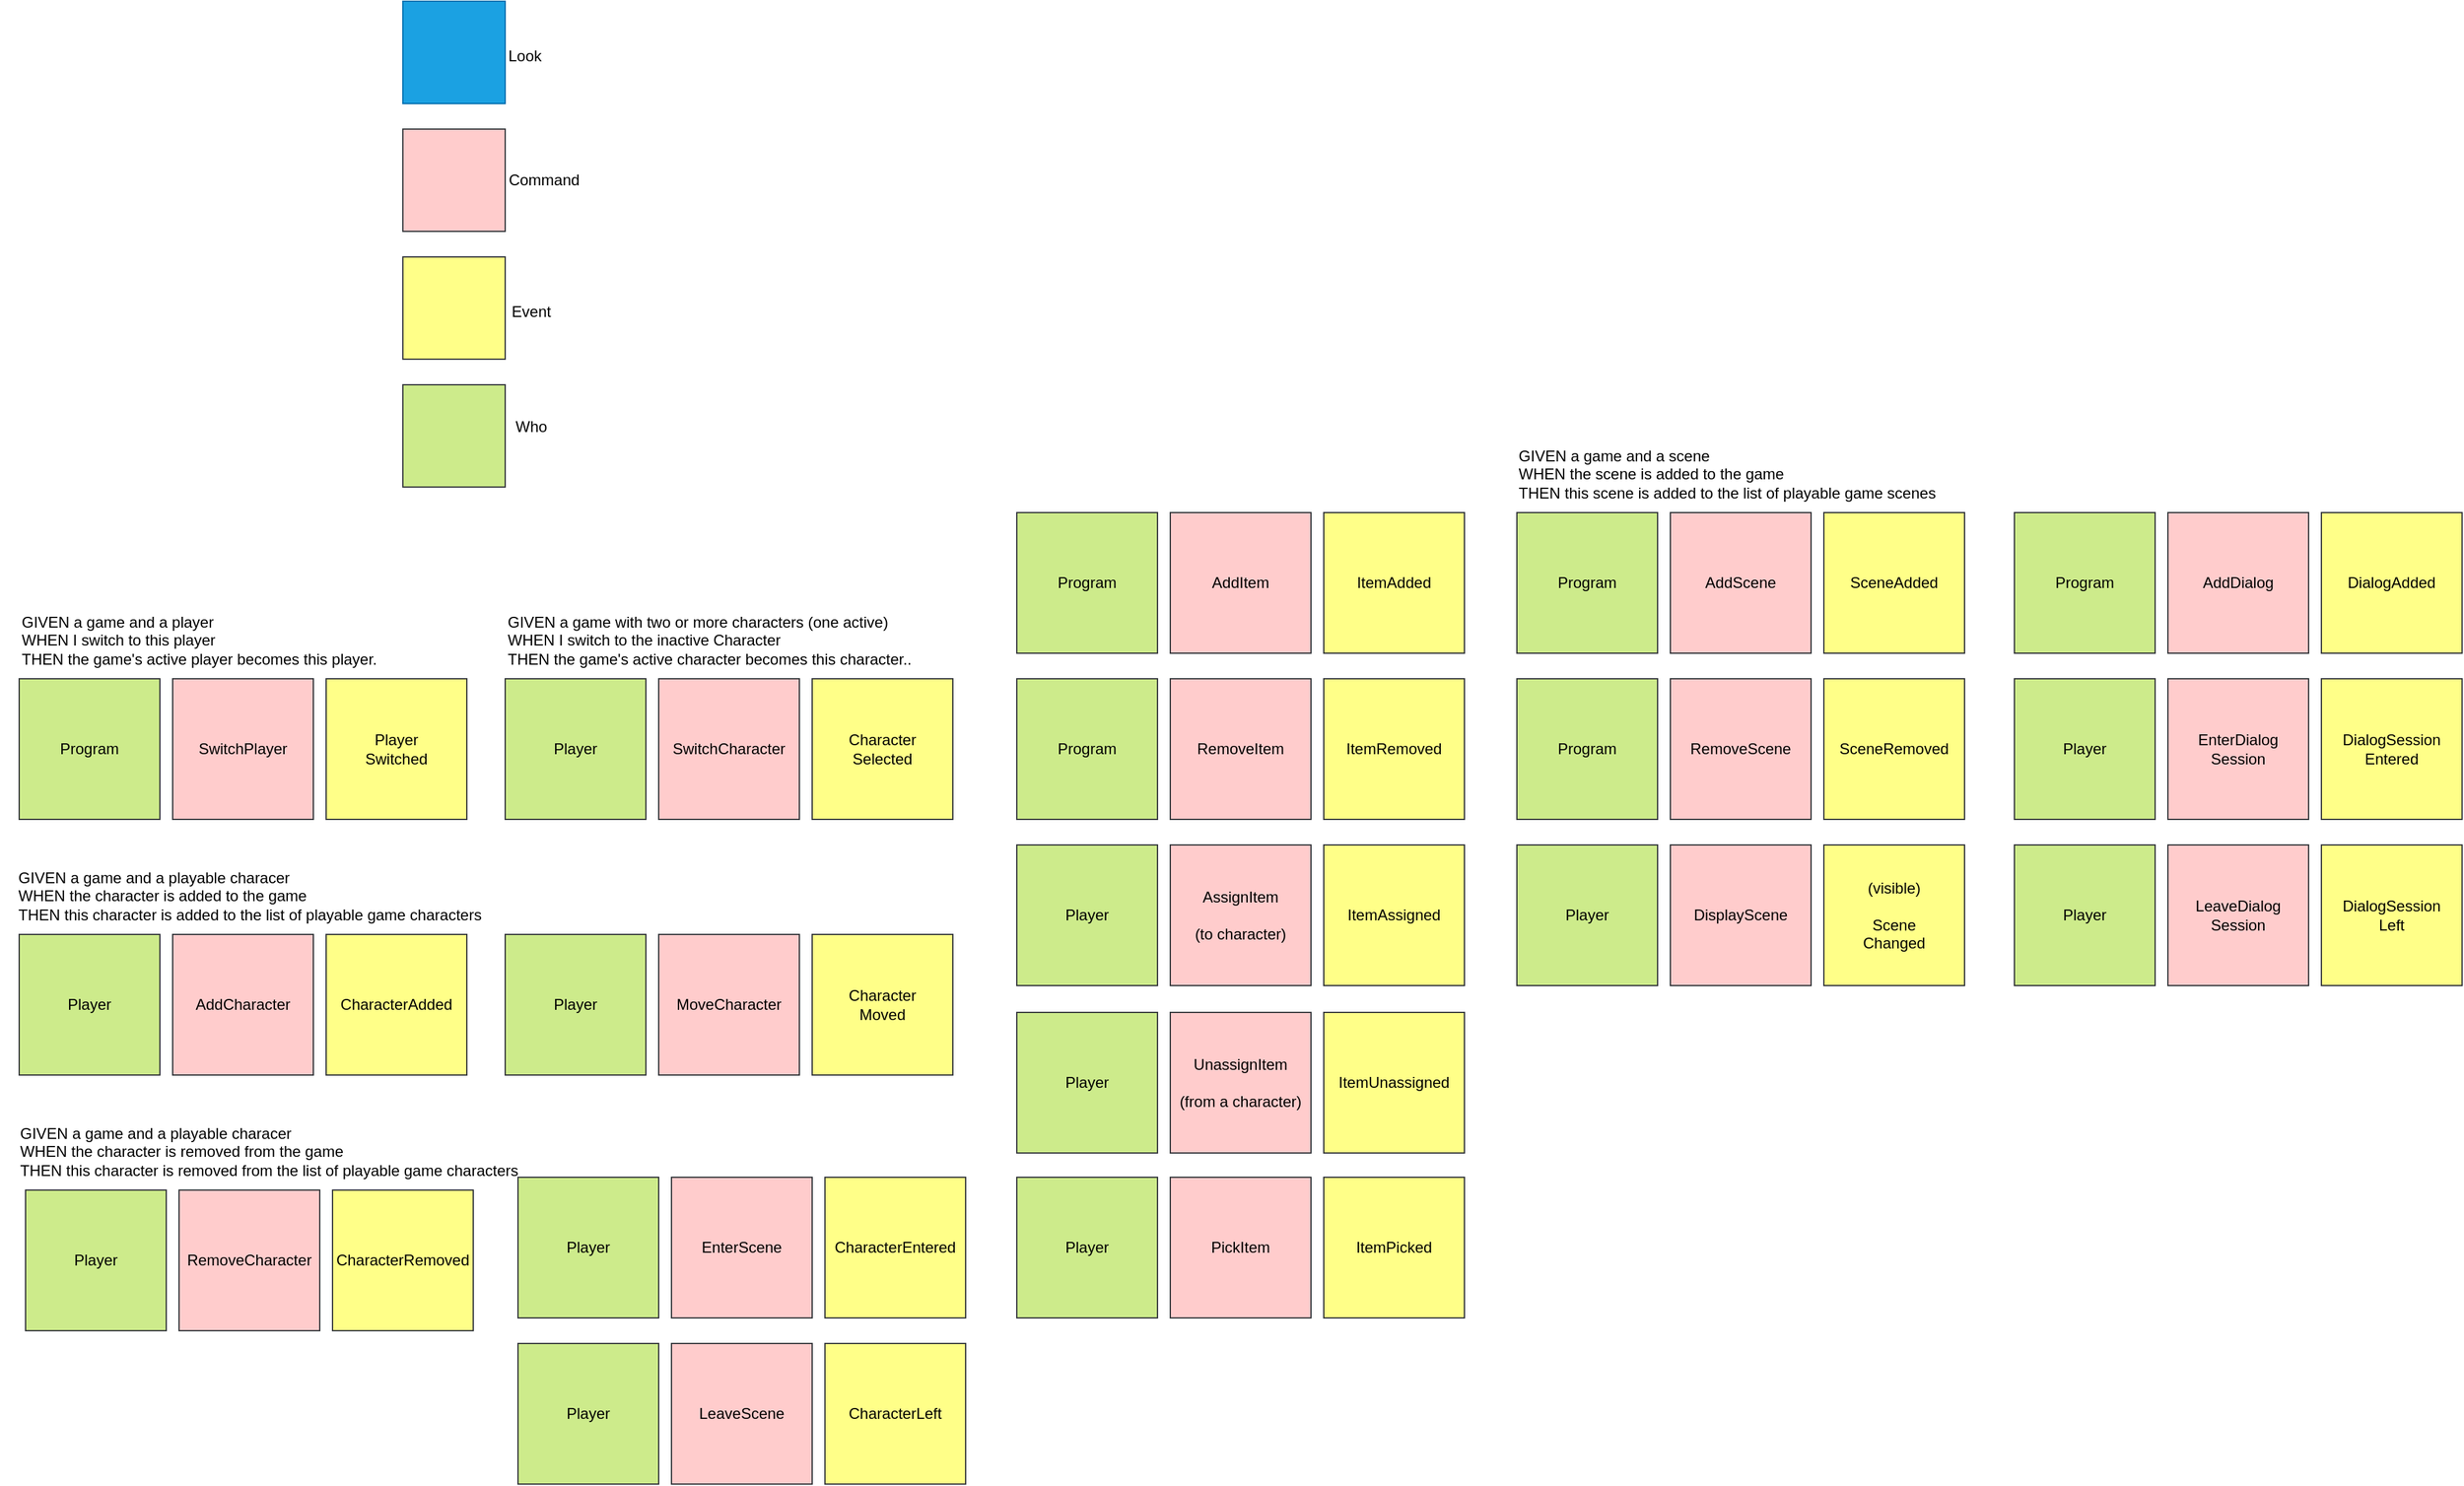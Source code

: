 <mxfile version="24.6.1" type="device" pages="4">
  <diagram name="Stickers" id="xM5DYGiuRpSARZKX_39L">
    <mxGraphModel dx="2245" dy="820" grid="1" gridSize="10" guides="1" tooltips="1" connect="1" arrows="1" fold="1" page="1" pageScale="1" pageWidth="827" pageHeight="1169" math="0" shadow="0">
      <root>
        <mxCell id="0" />
        <mxCell id="1" parent="0" />
        <mxCell id="TlnyL6aYkQ4jOY0lI_5h-1" value="" style="whiteSpace=wrap;html=1;aspect=fixed;fillColor=#1ba1e2;fontColor=#000000;strokeColor=#006EAF;" parent="1" vertex="1">
          <mxGeometry x="20" y="20" width="80" height="80" as="geometry" />
        </mxCell>
        <mxCell id="TlnyL6aYkQ4jOY0lI_5h-2" value="" style="whiteSpace=wrap;html=1;aspect=fixed;fillColor=#ffcccc;strokeColor=#36393d;fontColor=#000000;" parent="1" vertex="1">
          <mxGeometry x="20" y="120" width="80" height="80" as="geometry" />
        </mxCell>
        <mxCell id="TlnyL6aYkQ4jOY0lI_5h-3" value="" style="whiteSpace=wrap;html=1;aspect=fixed;fillColor=#ffff88;strokeColor=#36393d;fontColor=#000000;" parent="1" vertex="1">
          <mxGeometry x="20" y="220" width="80" height="80" as="geometry" />
        </mxCell>
        <mxCell id="TlnyL6aYkQ4jOY0lI_5h-4" value="" style="whiteSpace=wrap;html=1;aspect=fixed;fillColor=#cdeb8b;strokeColor=#36393d;fontColor=#000000;" parent="1" vertex="1">
          <mxGeometry x="20" y="320" width="80" height="80" as="geometry" />
        </mxCell>
        <mxCell id="TlnyL6aYkQ4jOY0lI_5h-5" value="Event" style="text;html=1;align=center;verticalAlign=middle;resizable=0;points=[];autosize=1;strokeColor=none;fillColor=none;" parent="1" vertex="1">
          <mxGeometry x="95" y="248" width="50" height="30" as="geometry" />
        </mxCell>
        <mxCell id="TlnyL6aYkQ4jOY0lI_5h-6" value="Who" style="text;html=1;align=center;verticalAlign=middle;resizable=0;points=[];autosize=1;strokeColor=none;fillColor=none;" parent="1" vertex="1">
          <mxGeometry x="95" y="338" width="50" height="30" as="geometry" />
        </mxCell>
        <mxCell id="TlnyL6aYkQ4jOY0lI_5h-7" value="Command" style="text;html=1;align=center;verticalAlign=middle;resizable=0;points=[];autosize=1;strokeColor=none;fillColor=none;" parent="1" vertex="1">
          <mxGeometry x="90" y="145" width="80" height="30" as="geometry" />
        </mxCell>
        <mxCell id="TlnyL6aYkQ4jOY0lI_5h-8" value="Look" style="text;html=1;align=center;verticalAlign=middle;resizable=0;points=[];autosize=1;strokeColor=none;fillColor=none;" parent="1" vertex="1">
          <mxGeometry x="90" y="48" width="50" height="30" as="geometry" />
        </mxCell>
        <mxCell id="TlnyL6aYkQ4jOY0lI_5h-12" value="" style="group" parent="1" vertex="1" connectable="0">
          <mxGeometry x="100" y="550" width="350" height="110" as="geometry" />
        </mxCell>
        <mxCell id="TlnyL6aYkQ4jOY0lI_5h-9" value="Character&lt;div&gt;Selected&lt;/div&gt;" style="whiteSpace=wrap;html=1;aspect=fixed;fillColor=#ffff88;strokeColor=#36393d;fontColor=#000000;" parent="TlnyL6aYkQ4jOY0lI_5h-12" vertex="1">
          <mxGeometry x="240" width="110" height="110" as="geometry" />
        </mxCell>
        <mxCell id="TlnyL6aYkQ4jOY0lI_5h-10" value="Player" style="whiteSpace=wrap;html=1;aspect=fixed;fillColor=#cdeb8b;strokeColor=#36393d;fontColor=#000000;" parent="TlnyL6aYkQ4jOY0lI_5h-12" vertex="1">
          <mxGeometry width="110" height="110" as="geometry" />
        </mxCell>
        <mxCell id="TlnyL6aYkQ4jOY0lI_5h-11" value="SwitchCharacter" style="whiteSpace=wrap;html=1;aspect=fixed;fillColor=#ffcccc;strokeColor=#36393d;fontColor=#000000;" parent="TlnyL6aYkQ4jOY0lI_5h-12" vertex="1">
          <mxGeometry x="120" width="110" height="110" as="geometry" />
        </mxCell>
        <mxCell id="TlnyL6aYkQ4jOY0lI_5h-20" value="" style="group" parent="1" vertex="1" connectable="0">
          <mxGeometry x="-280" y="550" width="350" height="110" as="geometry" />
        </mxCell>
        <mxCell id="TlnyL6aYkQ4jOY0lI_5h-13" value="Player&lt;div&gt;Switched&lt;/div&gt;" style="whiteSpace=wrap;html=1;aspect=fixed;fillColor=#ffff88;strokeColor=#36393d;fontColor=#000000;" parent="TlnyL6aYkQ4jOY0lI_5h-20" vertex="1">
          <mxGeometry x="240" width="110" height="110" as="geometry" />
        </mxCell>
        <mxCell id="TlnyL6aYkQ4jOY0lI_5h-17" value="SwitchPlayer" style="whiteSpace=wrap;html=1;aspect=fixed;fillColor=#ffcccc;strokeColor=#36393d;fontColor=#000000;" parent="TlnyL6aYkQ4jOY0lI_5h-20" vertex="1">
          <mxGeometry x="120" width="110" height="110" as="geometry" />
        </mxCell>
        <mxCell id="TlnyL6aYkQ4jOY0lI_5h-18" value="Program" style="whiteSpace=wrap;html=1;aspect=fixed;fillColor=#cdeb8b;strokeColor=#36393d;fontColor=#000000;" parent="TlnyL6aYkQ4jOY0lI_5h-20" vertex="1">
          <mxGeometry width="110" height="110" as="geometry" />
        </mxCell>
        <mxCell id="TlnyL6aYkQ4jOY0lI_5h-29" value="" style="group" parent="1" vertex="1" connectable="0">
          <mxGeometry x="100" y="750" width="350" height="110" as="geometry" />
        </mxCell>
        <mxCell id="TlnyL6aYkQ4jOY0lI_5h-14" value="Character&lt;div&gt;&lt;div&gt;Moved&lt;/div&gt;&lt;/div&gt;" style="whiteSpace=wrap;html=1;aspect=fixed;fillColor=#ffff88;strokeColor=#36393d;fontColor=#000000;" parent="TlnyL6aYkQ4jOY0lI_5h-29" vertex="1">
          <mxGeometry x="240" width="110" height="110" as="geometry" />
        </mxCell>
        <mxCell id="TlnyL6aYkQ4jOY0lI_5h-21" value="MoveCharacter" style="whiteSpace=wrap;html=1;aspect=fixed;fillColor=#ffcccc;strokeColor=#36393d;fontColor=#000000;" parent="TlnyL6aYkQ4jOY0lI_5h-29" vertex="1">
          <mxGeometry x="120" width="110" height="110" as="geometry" />
        </mxCell>
        <mxCell id="TlnyL6aYkQ4jOY0lI_5h-22" value="Player" style="whiteSpace=wrap;html=1;aspect=fixed;fillColor=#cdeb8b;strokeColor=#36393d;fontColor=#000000;" parent="TlnyL6aYkQ4jOY0lI_5h-29" vertex="1">
          <mxGeometry width="110" height="110" as="geometry" />
        </mxCell>
        <mxCell id="TlnyL6aYkQ4jOY0lI_5h-30" value="" style="group" parent="1" vertex="1" connectable="0">
          <mxGeometry x="891" y="680" width="350" height="110" as="geometry" />
        </mxCell>
        <mxCell id="TlnyL6aYkQ4jOY0lI_5h-15" value="(visible)&lt;div&gt;&lt;br&gt;&lt;/div&gt;&lt;div&gt;Scene&lt;div&gt;Changed&lt;/div&gt;&lt;/div&gt;" style="whiteSpace=wrap;html=1;aspect=fixed;fillColor=#ffff88;strokeColor=#36393d;fontColor=#000000;" parent="TlnyL6aYkQ4jOY0lI_5h-30" vertex="1">
          <mxGeometry x="240" width="110" height="110" as="geometry" />
        </mxCell>
        <mxCell id="TlnyL6aYkQ4jOY0lI_5h-23" value="DisplayScene" style="whiteSpace=wrap;html=1;aspect=fixed;fillColor=#ffcccc;strokeColor=#36393d;fontColor=#000000;" parent="TlnyL6aYkQ4jOY0lI_5h-30" vertex="1">
          <mxGeometry x="120" width="110" height="110" as="geometry" />
        </mxCell>
        <mxCell id="TlnyL6aYkQ4jOY0lI_5h-24" value="Player" style="whiteSpace=wrap;html=1;aspect=fixed;fillColor=#cdeb8b;strokeColor=#36393d;fontColor=#000000;" parent="TlnyL6aYkQ4jOY0lI_5h-30" vertex="1">
          <mxGeometry width="110" height="110" as="geometry" />
        </mxCell>
        <mxCell id="TlnyL6aYkQ4jOY0lI_5h-31" value="" style="group" parent="1" vertex="1" connectable="0">
          <mxGeometry x="110" y="940" width="350" height="110" as="geometry" />
        </mxCell>
        <mxCell id="TlnyL6aYkQ4jOY0lI_5h-16" value="CharacterEnter&lt;span style=&quot;background-color: initial;&quot;&gt;ed&lt;/span&gt;" style="whiteSpace=wrap;html=1;aspect=fixed;fillColor=#ffff88;strokeColor=#36393d;fontColor=#000000;" parent="TlnyL6aYkQ4jOY0lI_5h-31" vertex="1">
          <mxGeometry x="240" width="110" height="110" as="geometry" />
        </mxCell>
        <mxCell id="TlnyL6aYkQ4jOY0lI_5h-25" value="EnterScene" style="whiteSpace=wrap;html=1;aspect=fixed;fillColor=#ffcccc;strokeColor=#36393d;fontColor=#000000;" parent="TlnyL6aYkQ4jOY0lI_5h-31" vertex="1">
          <mxGeometry x="120" width="110" height="110" as="geometry" />
        </mxCell>
        <mxCell id="TlnyL6aYkQ4jOY0lI_5h-27" value="Player" style="whiteSpace=wrap;html=1;aspect=fixed;fillColor=#cdeb8b;strokeColor=#36393d;fontColor=#000000;" parent="TlnyL6aYkQ4jOY0lI_5h-31" vertex="1">
          <mxGeometry width="110" height="110" as="geometry" />
        </mxCell>
        <mxCell id="yvfeiney4mRpanTf7Kij-1" value="" style="group" parent="1" vertex="1" connectable="0">
          <mxGeometry x="110" y="1070" width="350" height="110" as="geometry" />
        </mxCell>
        <mxCell id="TlnyL6aYkQ4jOY0lI_5h-19" value="CharacterLeft" style="whiteSpace=wrap;html=1;aspect=fixed;fillColor=#ffff88;strokeColor=#36393d;fontColor=#000000;" parent="yvfeiney4mRpanTf7Kij-1" vertex="1">
          <mxGeometry x="240" width="110" height="110" as="geometry" />
        </mxCell>
        <mxCell id="TlnyL6aYkQ4jOY0lI_5h-26" value="LeaveScene" style="whiteSpace=wrap;html=1;aspect=fixed;fillColor=#ffcccc;strokeColor=#36393d;fontColor=#000000;" parent="yvfeiney4mRpanTf7Kij-1" vertex="1">
          <mxGeometry x="120" width="110" height="110" as="geometry" />
        </mxCell>
        <mxCell id="TlnyL6aYkQ4jOY0lI_5h-28" value="Player" style="whiteSpace=wrap;html=1;aspect=fixed;fillColor=#cdeb8b;strokeColor=#36393d;fontColor=#000000;" parent="yvfeiney4mRpanTf7Kij-1" vertex="1">
          <mxGeometry width="110" height="110" as="geometry" />
        </mxCell>
        <mxCell id="yvfeiney4mRpanTf7Kij-2" value="" style="group" parent="1" vertex="1" connectable="0">
          <mxGeometry x="500" y="420" width="350" height="110" as="geometry" />
        </mxCell>
        <mxCell id="yvfeiney4mRpanTf7Kij-3" value="ItemAdded" style="whiteSpace=wrap;html=1;aspect=fixed;fillColor=#ffff88;strokeColor=#36393d;fontColor=#000000;" parent="yvfeiney4mRpanTf7Kij-2" vertex="1">
          <mxGeometry x="240" width="110" height="110" as="geometry" />
        </mxCell>
        <mxCell id="yvfeiney4mRpanTf7Kij-4" value="AddItem" style="whiteSpace=wrap;html=1;aspect=fixed;fillColor=#ffcccc;strokeColor=#36393d;fontColor=#000000;" parent="yvfeiney4mRpanTf7Kij-2" vertex="1">
          <mxGeometry x="120" width="110" height="110" as="geometry" />
        </mxCell>
        <mxCell id="yvfeiney4mRpanTf7Kij-5" value="Program" style="whiteSpace=wrap;html=1;aspect=fixed;fillColor=#cdeb8b;strokeColor=#36393d;fontColor=#000000;" parent="yvfeiney4mRpanTf7Kij-2" vertex="1">
          <mxGeometry width="110" height="110" as="geometry" />
        </mxCell>
        <mxCell id="yvfeiney4mRpanTf7Kij-6" value="" style="group" parent="1" vertex="1" connectable="0">
          <mxGeometry x="500" y="550" width="350" height="110" as="geometry" />
        </mxCell>
        <mxCell id="yvfeiney4mRpanTf7Kij-7" value="ItemRemoved" style="whiteSpace=wrap;html=1;aspect=fixed;fillColor=#ffff88;strokeColor=#36393d;fontColor=#000000;" parent="yvfeiney4mRpanTf7Kij-6" vertex="1">
          <mxGeometry x="240" width="110" height="110" as="geometry" />
        </mxCell>
        <mxCell id="yvfeiney4mRpanTf7Kij-8" value="RemoveItem" style="whiteSpace=wrap;html=1;aspect=fixed;fillColor=#ffcccc;strokeColor=#36393d;fontColor=#000000;" parent="yvfeiney4mRpanTf7Kij-6" vertex="1">
          <mxGeometry x="120" width="110" height="110" as="geometry" />
        </mxCell>
        <mxCell id="yvfeiney4mRpanTf7Kij-9" value="Program" style="whiteSpace=wrap;html=1;aspect=fixed;fillColor=#cdeb8b;strokeColor=#36393d;fontColor=#000000;" parent="yvfeiney4mRpanTf7Kij-6" vertex="1">
          <mxGeometry width="110" height="110" as="geometry" />
        </mxCell>
        <mxCell id="yvfeiney4mRpanTf7Kij-10" value="" style="group" parent="1" vertex="1" connectable="0">
          <mxGeometry x="891" y="420" width="350" height="110" as="geometry" />
        </mxCell>
        <mxCell id="yvfeiney4mRpanTf7Kij-11" value="SceneAdded" style="whiteSpace=wrap;html=1;aspect=fixed;fillColor=#ffff88;strokeColor=#36393d;fontColor=#000000;" parent="yvfeiney4mRpanTf7Kij-10" vertex="1">
          <mxGeometry x="240" width="110" height="110" as="geometry" />
        </mxCell>
        <mxCell id="yvfeiney4mRpanTf7Kij-12" value="AddScene" style="whiteSpace=wrap;html=1;aspect=fixed;fillColor=#ffcccc;strokeColor=#36393d;fontColor=#000000;" parent="yvfeiney4mRpanTf7Kij-10" vertex="1">
          <mxGeometry x="120" width="110" height="110" as="geometry" />
        </mxCell>
        <mxCell id="yvfeiney4mRpanTf7Kij-13" value="Program" style="whiteSpace=wrap;html=1;aspect=fixed;fillColor=#cdeb8b;strokeColor=#36393d;fontColor=#000000;" parent="yvfeiney4mRpanTf7Kij-10" vertex="1">
          <mxGeometry width="110" height="110" as="geometry" />
        </mxCell>
        <mxCell id="yvfeiney4mRpanTf7Kij-14" value="" style="group" parent="1" vertex="1" connectable="0">
          <mxGeometry x="891" y="550" width="350" height="110" as="geometry" />
        </mxCell>
        <mxCell id="yvfeiney4mRpanTf7Kij-15" value="SceneRemoved" style="whiteSpace=wrap;html=1;aspect=fixed;fillColor=#ffff88;strokeColor=#36393d;fontColor=#000000;" parent="yvfeiney4mRpanTf7Kij-14" vertex="1">
          <mxGeometry x="240" width="110" height="110" as="geometry" />
        </mxCell>
        <mxCell id="yvfeiney4mRpanTf7Kij-16" value="RemoveScene" style="whiteSpace=wrap;html=1;aspect=fixed;fillColor=#ffcccc;strokeColor=#36393d;fontColor=#000000;" parent="yvfeiney4mRpanTf7Kij-14" vertex="1">
          <mxGeometry x="120" width="110" height="110" as="geometry" />
        </mxCell>
        <mxCell id="yvfeiney4mRpanTf7Kij-17" value="Program" style="whiteSpace=wrap;html=1;aspect=fixed;fillColor=#cdeb8b;strokeColor=#36393d;fontColor=#000000;" parent="yvfeiney4mRpanTf7Kij-14" vertex="1">
          <mxGeometry width="110" height="110" as="geometry" />
        </mxCell>
        <mxCell id="yvfeiney4mRpanTf7Kij-18" value="" style="group" parent="1" vertex="1" connectable="0">
          <mxGeometry x="500" y="680" width="350" height="110" as="geometry" />
        </mxCell>
        <mxCell id="1bPYrIaI68IYt1ihMwZv-1" value="ItemAssigned" style="whiteSpace=wrap;html=1;aspect=fixed;fillColor=#ffff88;strokeColor=#36393d;fontColor=#000000;" parent="yvfeiney4mRpanTf7Kij-18" vertex="1">
          <mxGeometry x="240" width="110" height="110" as="geometry" />
        </mxCell>
        <mxCell id="1bPYrIaI68IYt1ihMwZv-5" value="AssignItem&lt;div&gt;&lt;br&gt;&lt;/div&gt;&lt;div&gt;(to character)&lt;/div&gt;" style="whiteSpace=wrap;html=1;aspect=fixed;fillColor=#ffcccc;strokeColor=#36393d;fontColor=#000000;" parent="yvfeiney4mRpanTf7Kij-18" vertex="1">
          <mxGeometry x="120" width="110" height="110" as="geometry" />
        </mxCell>
        <mxCell id="1bPYrIaI68IYt1ihMwZv-9" value="Player" style="whiteSpace=wrap;html=1;aspect=fixed;fillColor=#cdeb8b;strokeColor=#36393d;fontColor=#000000;" parent="yvfeiney4mRpanTf7Kij-18" vertex="1">
          <mxGeometry width="110" height="110" as="geometry" />
        </mxCell>
        <mxCell id="yvfeiney4mRpanTf7Kij-19" value="" style="group" parent="1" vertex="1" connectable="0">
          <mxGeometry x="500" y="811" width="350" height="110" as="geometry" />
        </mxCell>
        <mxCell id="1bPYrIaI68IYt1ihMwZv-2" value="ItemUnassigned" style="whiteSpace=wrap;html=1;aspect=fixed;fillColor=#ffff88;strokeColor=#36393d;fontColor=#000000;" parent="yvfeiney4mRpanTf7Kij-19" vertex="1">
          <mxGeometry x="240" width="110" height="110" as="geometry" />
        </mxCell>
        <mxCell id="1bPYrIaI68IYt1ihMwZv-6" value="UnassignItem&lt;div&gt;&lt;br&gt;&lt;/div&gt;&lt;div&gt;(from a character)&lt;/div&gt;" style="whiteSpace=wrap;html=1;aspect=fixed;fillColor=#ffcccc;strokeColor=#36393d;fontColor=#000000;" parent="yvfeiney4mRpanTf7Kij-19" vertex="1">
          <mxGeometry x="120" width="110" height="110" as="geometry" />
        </mxCell>
        <mxCell id="1bPYrIaI68IYt1ihMwZv-10" value="Player" style="whiteSpace=wrap;html=1;aspect=fixed;fillColor=#cdeb8b;strokeColor=#36393d;fontColor=#000000;" parent="yvfeiney4mRpanTf7Kij-19" vertex="1">
          <mxGeometry width="110" height="110" as="geometry" />
        </mxCell>
        <mxCell id="yvfeiney4mRpanTf7Kij-20" value="" style="group" parent="1" vertex="1" connectable="0">
          <mxGeometry x="1280" y="420" width="350" height="110" as="geometry" />
        </mxCell>
        <mxCell id="1bPYrIaI68IYt1ihMwZv-13" value="DialogAdded" style="whiteSpace=wrap;html=1;aspect=fixed;fillColor=#ffff88;strokeColor=#36393d;fontColor=#000000;" parent="yvfeiney4mRpanTf7Kij-20" vertex="1">
          <mxGeometry x="240" width="110" height="110" as="geometry" />
        </mxCell>
        <mxCell id="1bPYrIaI68IYt1ihMwZv-14" value="AddDialog" style="whiteSpace=wrap;html=1;aspect=fixed;fillColor=#ffcccc;strokeColor=#36393d;fontColor=#000000;" parent="yvfeiney4mRpanTf7Kij-20" vertex="1">
          <mxGeometry x="120" width="110" height="110" as="geometry" />
        </mxCell>
        <mxCell id="1bPYrIaI68IYt1ihMwZv-15" value="Program" style="whiteSpace=wrap;html=1;aspect=fixed;fillColor=#cdeb8b;strokeColor=#36393d;fontColor=#000000;" parent="yvfeiney4mRpanTf7Kij-20" vertex="1">
          <mxGeometry width="110" height="110" as="geometry" />
        </mxCell>
        <mxCell id="6xUrvK1wtA-suA-K_xOE-1" value="" style="group" parent="1" vertex="1" connectable="0">
          <mxGeometry x="-280" y="750" width="350" height="110" as="geometry" />
        </mxCell>
        <mxCell id="6xUrvK1wtA-suA-K_xOE-2" value="CharacterAdded" style="whiteSpace=wrap;html=1;aspect=fixed;fillColor=#ffff88;strokeColor=#36393d;fontColor=#000000;" parent="6xUrvK1wtA-suA-K_xOE-1" vertex="1">
          <mxGeometry x="240" width="110" height="110" as="geometry" />
        </mxCell>
        <mxCell id="6xUrvK1wtA-suA-K_xOE-3" value="Player" style="whiteSpace=wrap;html=1;aspect=fixed;fillColor=#cdeb8b;strokeColor=#36393d;fontColor=#000000;" parent="6xUrvK1wtA-suA-K_xOE-1" vertex="1">
          <mxGeometry width="110" height="110" as="geometry" />
        </mxCell>
        <mxCell id="6xUrvK1wtA-suA-K_xOE-4" value="AddCharacter" style="whiteSpace=wrap;html=1;aspect=fixed;fillColor=#ffcccc;strokeColor=#36393d;fontColor=#000000;" parent="6xUrvK1wtA-suA-K_xOE-1" vertex="1">
          <mxGeometry x="120" width="110" height="110" as="geometry" />
        </mxCell>
        <mxCell id="6xUrvK1wtA-suA-K_xOE-5" value="" style="group" parent="1" vertex="1" connectable="0">
          <mxGeometry x="-275" y="950" width="350" height="110" as="geometry" />
        </mxCell>
        <mxCell id="6xUrvK1wtA-suA-K_xOE-6" value="CharacterRemoved" style="whiteSpace=wrap;html=1;aspect=fixed;fillColor=#ffff88;strokeColor=#36393d;fontColor=#000000;" parent="6xUrvK1wtA-suA-K_xOE-5" vertex="1">
          <mxGeometry x="240" width="110" height="110" as="geometry" />
        </mxCell>
        <mxCell id="6xUrvK1wtA-suA-K_xOE-7" value="Player" style="whiteSpace=wrap;html=1;aspect=fixed;fillColor=#cdeb8b;strokeColor=#36393d;fontColor=#000000;" parent="6xUrvK1wtA-suA-K_xOE-5" vertex="1">
          <mxGeometry width="110" height="110" as="geometry" />
        </mxCell>
        <mxCell id="6xUrvK1wtA-suA-K_xOE-8" value="RemoveCharacter" style="whiteSpace=wrap;html=1;aspect=fixed;fillColor=#ffcccc;strokeColor=#36393d;fontColor=#000000;" parent="6xUrvK1wtA-suA-K_xOE-5" vertex="1">
          <mxGeometry x="120" width="110" height="110" as="geometry" />
        </mxCell>
        <mxCell id="6xUrvK1wtA-suA-K_xOE-17" value="" style="group" parent="1" vertex="1" connectable="0">
          <mxGeometry x="500" y="940" width="350" height="110" as="geometry" />
        </mxCell>
        <mxCell id="6xUrvK1wtA-suA-K_xOE-18" value="ItemPicked" style="whiteSpace=wrap;html=1;aspect=fixed;fillColor=#ffff88;strokeColor=#36393d;fontColor=#000000;" parent="6xUrvK1wtA-suA-K_xOE-17" vertex="1">
          <mxGeometry x="240" width="110" height="110" as="geometry" />
        </mxCell>
        <mxCell id="6xUrvK1wtA-suA-K_xOE-19" value="PickItem" style="whiteSpace=wrap;html=1;aspect=fixed;fillColor=#ffcccc;strokeColor=#36393d;fontColor=#000000;" parent="6xUrvK1wtA-suA-K_xOE-17" vertex="1">
          <mxGeometry x="120" width="110" height="110" as="geometry" />
        </mxCell>
        <mxCell id="6xUrvK1wtA-suA-K_xOE-20" value="Player" style="whiteSpace=wrap;html=1;aspect=fixed;fillColor=#cdeb8b;strokeColor=#36393d;fontColor=#000000;" parent="6xUrvK1wtA-suA-K_xOE-17" vertex="1">
          <mxGeometry width="110" height="110" as="geometry" />
        </mxCell>
        <mxCell id="6xUrvK1wtA-suA-K_xOE-21" value="" style="group" parent="1" vertex="1" connectable="0">
          <mxGeometry x="1280" y="550" width="350" height="110" as="geometry" />
        </mxCell>
        <mxCell id="6xUrvK1wtA-suA-K_xOE-22" value="DialogSession&lt;div&gt;Entered&lt;/div&gt;" style="whiteSpace=wrap;html=1;aspect=fixed;fillColor=#ffff88;strokeColor=#36393d;fontColor=#000000;" parent="6xUrvK1wtA-suA-K_xOE-21" vertex="1">
          <mxGeometry x="240" width="110" height="110" as="geometry" />
        </mxCell>
        <mxCell id="6xUrvK1wtA-suA-K_xOE-23" value="EnterDialog&lt;div&gt;Session&lt;/div&gt;" style="whiteSpace=wrap;html=1;aspect=fixed;fillColor=#ffcccc;strokeColor=#36393d;fontColor=#000000;" parent="6xUrvK1wtA-suA-K_xOE-21" vertex="1">
          <mxGeometry x="120" width="110" height="110" as="geometry" />
        </mxCell>
        <mxCell id="6xUrvK1wtA-suA-K_xOE-24" value="Player" style="whiteSpace=wrap;html=1;aspect=fixed;fillColor=#cdeb8b;strokeColor=#36393d;fontColor=#000000;" parent="6xUrvK1wtA-suA-K_xOE-21" vertex="1">
          <mxGeometry width="110" height="110" as="geometry" />
        </mxCell>
        <mxCell id="6xUrvK1wtA-suA-K_xOE-25" value="" style="group" parent="1" vertex="1" connectable="0">
          <mxGeometry x="1280" y="680" width="350" height="110" as="geometry" />
        </mxCell>
        <mxCell id="6xUrvK1wtA-suA-K_xOE-26" value="DialogSession&lt;div&gt;Left&lt;/div&gt;" style="whiteSpace=wrap;html=1;aspect=fixed;fillColor=#ffff88;strokeColor=#36393d;fontColor=#000000;" parent="6xUrvK1wtA-suA-K_xOE-25" vertex="1">
          <mxGeometry x="240" width="110" height="110" as="geometry" />
        </mxCell>
        <mxCell id="6xUrvK1wtA-suA-K_xOE-27" value="LeaveDialog&lt;div&gt;Session&lt;/div&gt;" style="whiteSpace=wrap;html=1;aspect=fixed;fillColor=#ffcccc;strokeColor=#36393d;fontColor=#000000;" parent="6xUrvK1wtA-suA-K_xOE-25" vertex="1">
          <mxGeometry x="120" width="110" height="110" as="geometry" />
        </mxCell>
        <mxCell id="6xUrvK1wtA-suA-K_xOE-28" value="Player" style="whiteSpace=wrap;html=1;aspect=fixed;fillColor=#cdeb8b;strokeColor=#36393d;fontColor=#000000;" parent="6xUrvK1wtA-suA-K_xOE-25" vertex="1">
          <mxGeometry width="110" height="110" as="geometry" />
        </mxCell>
        <mxCell id="zq4TLkH_dGe_qp6wEPIx-1" value="GIVEN a game and a player&lt;div&gt;WHEN I switch to this player&lt;/div&gt;&lt;div&gt;THEN the game&#39;s active player becomes this player.&lt;/div&gt;" style="text;html=1;align=left;verticalAlign=middle;resizable=0;points=[];autosize=1;strokeColor=none;fillColor=none;" parent="1" vertex="1">
          <mxGeometry x="-280" y="490" width="300" height="60" as="geometry" />
        </mxCell>
        <mxCell id="rlMZrt3LhaXndTvH7TKC-1" value="&lt;div style=&quot;text-align: left;&quot;&gt;&lt;span style=&quot;background-color: initial;&quot;&gt;GIVEN a game and a playable characer&lt;/span&gt;&lt;/div&gt;&lt;div style=&quot;text-align: left;&quot;&gt;WHEN the character is added to the game&lt;br&gt;&lt;/div&gt;&lt;div style=&quot;text-align: left;&quot;&gt;THEN this character is added to the list of playable game characters&lt;br&gt;&lt;/div&gt;" style="text;html=1;align=center;verticalAlign=middle;resizable=0;points=[];autosize=1;strokeColor=none;fillColor=none;" parent="1" vertex="1">
          <mxGeometry x="-295" y="690" width="390" height="60" as="geometry" />
        </mxCell>
        <mxCell id="PxvA1PS9xyWyh0wfdwlw-1" value="&lt;div style=&quot;text-align: left;&quot;&gt;&lt;span style=&quot;background-color: initial;&quot;&gt;GIVEN a game and a playable characer&lt;/span&gt;&lt;/div&gt;&lt;div style=&quot;text-align: left;&quot;&gt;WHEN the character is removed from the game&lt;br&gt;&lt;/div&gt;&lt;div style=&quot;text-align: left;&quot;&gt;THEN this character is removed from the list of playable game characters&lt;br&gt;&lt;/div&gt;" style="text;html=1;align=center;verticalAlign=middle;resizable=0;points=[];autosize=1;strokeColor=none;fillColor=none;" parent="1" vertex="1">
          <mxGeometry x="-290" y="890" width="410" height="60" as="geometry" />
        </mxCell>
        <mxCell id="PxvA1PS9xyWyh0wfdwlw-2" value="GIVEN a game with two or more characters (one active)&lt;div&gt;WHEN I switch to the inactive Character&lt;/div&gt;&lt;div&gt;THEN the game&#39;s active character becomes this character..&lt;/div&gt;" style="text;html=1;align=left;verticalAlign=middle;resizable=0;points=[];autosize=1;strokeColor=none;fillColor=none;" parent="1" vertex="1">
          <mxGeometry x="100" y="490" width="340" height="60" as="geometry" />
        </mxCell>
        <mxCell id="8vl4A5w0Ad3wMceru9tP-1" value="&lt;div style=&quot;text-align: left;&quot;&gt;&lt;span style=&quot;background-color: initial;&quot;&gt;GIVEN a game and a scene&lt;/span&gt;&lt;/div&gt;&lt;div style=&quot;text-align: left;&quot;&gt;WHEN the scene is added to the game&lt;br&gt;&lt;/div&gt;&lt;div style=&quot;text-align: left;&quot;&gt;THEN this scene is added to the list of playable game scenes&lt;br&gt;&lt;/div&gt;" style="text;html=1;align=center;verticalAlign=middle;resizable=0;points=[];autosize=1;strokeColor=none;fillColor=none;" vertex="1" parent="1">
          <mxGeometry x="880" y="360" width="350" height="60" as="geometry" />
        </mxCell>
      </root>
    </mxGraphModel>
  </diagram>
  <diagram id="HvplHPruJHnVy4KX6I2v" name="State Machine">
    <mxGraphModel dx="1434" dy="836" grid="1" gridSize="10" guides="1" tooltips="1" connect="1" arrows="1" fold="1" page="1" pageScale="1" pageWidth="827" pageHeight="1169" math="0" shadow="0">
      <root>
        <mxCell id="0" />
        <mxCell id="1" parent="0" />
        <mxCell id="OelX0h5e4Qa-kqERJP6T-8" style="edgeStyle=orthogonalEdgeStyle;rounded=0;orthogonalLoop=1;jettySize=auto;html=1;exitX=1;exitY=0.5;exitDx=0;exitDy=0;entryX=0;entryY=0.5;entryDx=0;entryDy=0;" parent="1" source="3W6sU6Ms6yzGnlQYI0Jg-2" target="OelX0h5e4Qa-kqERJP6T-4" edge="1">
          <mxGeometry relative="1" as="geometry" />
        </mxCell>
        <mxCell id="3W6sU6Ms6yzGnlQYI0Jg-2" value="" style="ellipse;whiteSpace=wrap;html=1;aspect=fixed;" parent="1" vertex="1">
          <mxGeometry x="40" y="140" width="30" height="30" as="geometry" />
        </mxCell>
        <mxCell id="OelX0h5e4Qa-kqERJP6T-4" value="Game controlled by computer" style="swimlane;fontStyle=0;childLayout=stackLayout;horizontal=1;startSize=30;horizontalStack=0;resizeParent=1;resizeParentMax=0;resizeLast=0;collapsible=1;marginBottom=0;whiteSpace=wrap;html=1;rounded=1;" parent="1" vertex="1">
          <mxGeometry x="130" y="125" width="140" height="60" as="geometry" />
        </mxCell>
        <mxCell id="OelX0h5e4Qa-kqERJP6T-5" value="Computer Player" style="text;strokeColor=none;fillColor=none;align=left;verticalAlign=middle;spacingLeft=4;spacingRight=4;overflow=hidden;points=[[0,0.5],[1,0.5]];portConstraint=eastwest;rotatable=0;whiteSpace=wrap;html=1;" parent="OelX0h5e4Qa-kqERJP6T-4" vertex="1">
          <mxGeometry y="30" width="140" height="30" as="geometry" />
        </mxCell>
        <mxCell id="OelX0h5e4Qa-kqERJP6T-9" value="Game controlled by human" style="swimlane;fontStyle=0;childLayout=stackLayout;horizontal=1;startSize=30;horizontalStack=0;resizeParent=1;resizeParentMax=0;resizeLast=0;collapsible=1;marginBottom=0;whiteSpace=wrap;html=1;rounded=1;" parent="1" vertex="1">
          <mxGeometry x="460" y="125" width="140" height="60" as="geometry" />
        </mxCell>
        <mxCell id="OelX0h5e4Qa-kqERJP6T-10" value="Human player" style="text;strokeColor=none;fillColor=none;align=left;verticalAlign=middle;spacingLeft=4;spacingRight=4;overflow=hidden;points=[[0,0.5],[1,0.5]];portConstraint=eastwest;rotatable=0;whiteSpace=wrap;html=1;fontColor=#FF66FF;" parent="OelX0h5e4Qa-kqERJP6T-9" vertex="1">
          <mxGeometry y="30" width="140" height="30" as="geometry" />
        </mxCell>
        <mxCell id="OelX0h5e4Qa-kqERJP6T-13" style="edgeStyle=orthogonalEdgeStyle;rounded=0;orthogonalLoop=1;jettySize=auto;html=1;exitX=1;exitY=0.5;exitDx=0;exitDy=0;" parent="1" source="OelX0h5e4Qa-kqERJP6T-5" edge="1">
          <mxGeometry relative="1" as="geometry">
            <mxPoint x="270" y="200" as="sourcePoint" />
            <mxPoint x="460" y="170" as="targetPoint" />
            <Array as="points">
              <mxPoint x="460" y="170" />
            </Array>
          </mxGeometry>
        </mxCell>
        <mxCell id="OelX0h5e4Qa-kqERJP6T-14" value="SwitchPlayer" style="edgeLabel;html=1;align=center;verticalAlign=middle;resizable=0;points=[];" parent="OelX0h5e4Qa-kqERJP6T-13" vertex="1" connectable="0">
          <mxGeometry x="-0.149" relative="1" as="geometry">
            <mxPoint as="offset" />
          </mxGeometry>
        </mxCell>
      </root>
    </mxGraphModel>
  </diagram>
  <diagram id="NNrYWjCh6-Ic09DyryM7" name="Entities">
    <mxGraphModel dx="1434" dy="2005" grid="1" gridSize="10" guides="1" tooltips="1" connect="1" arrows="1" fold="1" page="1" pageScale="1" pageWidth="827" pageHeight="1169" math="0" shadow="0">
      <root>
        <mxCell id="0" />
        <mxCell id="1" parent="0" />
        <mxCell id="JiMifVL7XntbfqWGSU4P-1" value="Character" style="ellipse;whiteSpace=wrap;html=1;fillColor=#e6d0de;strokeColor=#996185;gradientColor=#d5739d;" parent="1" vertex="1">
          <mxGeometry x="400" y="68" width="120" height="80" as="geometry" />
        </mxCell>
        <mxCell id="JiMifVL7XntbfqWGSU4P-2" value="" style="ellipse;whiteSpace=wrap;html=1;" parent="1" vertex="1">
          <mxGeometry x="30" y="60" width="70" height="40" as="geometry" />
        </mxCell>
        <mxCell id="JiMifVL7XntbfqWGSU4P-5" value="Entity" style="text;html=1;align=center;verticalAlign=middle;resizable=0;points=[];autosize=1;strokeColor=none;fillColor=none;" parent="1" vertex="1">
          <mxGeometry x="95" y="68" width="50" height="30" as="geometry" />
        </mxCell>
        <mxCell id="JiMifVL7XntbfqWGSU4P-6" value="" style="rounded=1;whiteSpace=wrap;html=1;" parent="1" vertex="1">
          <mxGeometry x="25" y="120" width="85" height="30" as="geometry" />
        </mxCell>
        <mxCell id="JiMifVL7XntbfqWGSU4P-7" value="Value Object" style="text;html=1;align=center;verticalAlign=middle;resizable=0;points=[];autosize=1;strokeColor=none;fillColor=none;" parent="1" vertex="1">
          <mxGeometry x="105" y="118" width="90" height="30" as="geometry" />
        </mxCell>
        <mxCell id="JiMifVL7XntbfqWGSU4P-8" value="Item" style="ellipse;whiteSpace=wrap;html=1;" parent="1" vertex="1">
          <mxGeometry x="150" y="290" width="120" height="80" as="geometry" />
        </mxCell>
        <mxCell id="JiMifVL7XntbfqWGSU4P-10" value="Id" style="rounded=1;whiteSpace=wrap;html=1;" parent="1" vertex="1">
          <mxGeometry x="70" y="470" width="120" height="60" as="geometry" />
        </mxCell>
        <mxCell id="JiMifVL7XntbfqWGSU4P-11" value="" style="endArrow=none;html=1;rounded=0;entryX=0;entryY=1;entryDx=0;entryDy=0;exitX=0.5;exitY=0;exitDx=0;exitDy=0;" parent="1" source="JiMifVL7XntbfqWGSU4P-10" target="JiMifVL7XntbfqWGSU4P-8" edge="1">
          <mxGeometry width="50" height="50" relative="1" as="geometry">
            <mxPoint x="320" y="470" as="sourcePoint" />
            <mxPoint x="370" y="420" as="targetPoint" />
          </mxGeometry>
        </mxCell>
        <mxCell id="JiMifVL7XntbfqWGSU4P-12" value="Scene" style="ellipse;whiteSpace=wrap;html=1;" parent="1" vertex="1">
          <mxGeometry x="536" y="370" width="120" height="80" as="geometry" />
        </mxCell>
        <mxCell id="JiMifVL7XntbfqWGSU4P-15" value="Location" style="rounded=1;whiteSpace=wrap;html=1;" parent="1" vertex="1">
          <mxGeometry x="720" y="180" width="120" height="60" as="geometry" />
        </mxCell>
        <mxCell id="JiMifVL7XntbfqWGSU4P-16" value="" style="endArrow=none;html=1;rounded=0;entryX=1;entryY=0.5;entryDx=0;entryDy=0;exitX=0;exitY=0;exitDx=0;exitDy=0;" parent="1" source="JiMifVL7XntbfqWGSU4P-15" target="JiMifVL7XntbfqWGSU4P-1" edge="1">
          <mxGeometry width="50" height="50" relative="1" as="geometry">
            <mxPoint x="390" y="440" as="sourcePoint" />
            <mxPoint x="440" y="390" as="targetPoint" />
          </mxGeometry>
        </mxCell>
        <mxCell id="JiMifVL7XntbfqWGSU4P-17" value="Name" style="rounded=1;whiteSpace=wrap;html=1;" parent="1" vertex="1">
          <mxGeometry x="460" y="490" width="120" height="60" as="geometry" />
        </mxCell>
        <mxCell id="JiMifVL7XntbfqWGSU4P-18" value="Id" style="rounded=1;whiteSpace=wrap;html=1;" parent="1" vertex="1">
          <mxGeometry x="740" y="98" width="120" height="60" as="geometry" />
        </mxCell>
        <mxCell id="JiMifVL7XntbfqWGSU4P-20" value="" style="endArrow=none;html=1;rounded=0;entryX=1;entryY=0.5;entryDx=0;entryDy=0;exitX=0;exitY=0.5;exitDx=0;exitDy=0;" parent="1" source="JiMifVL7XntbfqWGSU4P-18" target="JiMifVL7XntbfqWGSU4P-1" edge="1">
          <mxGeometry width="50" height="50" relative="1" as="geometry">
            <mxPoint x="390" y="440" as="sourcePoint" />
            <mxPoint x="440" y="390" as="targetPoint" />
          </mxGeometry>
        </mxCell>
        <mxCell id="JiMifVL7XntbfqWGSU4P-21" value="" style="endArrow=none;html=1;rounded=0;entryX=0.167;entryY=0.938;entryDx=0;entryDy=0;entryPerimeter=0;exitX=0.425;exitY=-0.033;exitDx=0;exitDy=0;exitPerimeter=0;" parent="1" source="JiMifVL7XntbfqWGSU4P-17" target="JiMifVL7XntbfqWGSU4P-12" edge="1">
          <mxGeometry width="50" height="50" relative="1" as="geometry">
            <mxPoint x="496" y="560" as="sourcePoint" />
            <mxPoint x="546" y="510" as="targetPoint" />
          </mxGeometry>
        </mxCell>
        <mxCell id="JiMifVL7XntbfqWGSU4P-22" value="ActiveZone" style="ellipse;whiteSpace=wrap;html=1;" parent="1" vertex="1">
          <mxGeometry x="746" y="510" width="120" height="80" as="geometry" />
        </mxCell>
        <mxCell id="JiMifVL7XntbfqWGSU4P-23" value="Name" style="rounded=1;whiteSpace=wrap;html=1;" parent="1" vertex="1">
          <mxGeometry x="7.5" y="370" width="120" height="60" as="geometry" />
        </mxCell>
        <mxCell id="JiMifVL7XntbfqWGSU4P-24" value="" style="endArrow=none;html=1;rounded=0;entryX=-0.008;entryY=0.663;entryDx=0;entryDy=0;entryPerimeter=0;exitX=0.858;exitY=0.033;exitDx=0;exitDy=0;exitPerimeter=0;" parent="1" source="JiMifVL7XntbfqWGSU4P-23" target="JiMifVL7XntbfqWGSU4P-8" edge="1">
          <mxGeometry width="50" height="50" relative="1" as="geometry">
            <mxPoint x="320" y="470" as="sourcePoint" />
            <mxPoint x="370" y="420" as="targetPoint" />
          </mxGeometry>
        </mxCell>
        <mxCell id="JiMifVL7XntbfqWGSU4P-25" value="Id" style="rounded=1;whiteSpace=wrap;html=1;" parent="1" vertex="1">
          <mxGeometry x="696" y="380" width="120" height="60" as="geometry" />
        </mxCell>
        <mxCell id="JiMifVL7XntbfqWGSU4P-26" value="" style="endArrow=none;html=1;rounded=0;entryX=1;entryY=0.5;entryDx=0;entryDy=0;exitX=0;exitY=0.5;exitDx=0;exitDy=0;" parent="1" source="JiMifVL7XntbfqWGSU4P-25" target="JiMifVL7XntbfqWGSU4P-12" edge="1">
          <mxGeometry width="50" height="50" relative="1" as="geometry">
            <mxPoint x="496" y="560" as="sourcePoint" />
            <mxPoint x="546" y="510" as="targetPoint" />
          </mxGeometry>
        </mxCell>
        <mxCell id="JiMifVL7XntbfqWGSU4P-27" value="" style="endArrow=none;html=1;rounded=0;entryX=1;entryY=1;entryDx=0;entryDy=0;" parent="1" source="JiMifVL7XntbfqWGSU4P-22" target="JiMifVL7XntbfqWGSU4P-12" edge="1">
          <mxGeometry width="50" height="50" relative="1" as="geometry">
            <mxPoint x="496" y="560" as="sourcePoint" />
            <mxPoint x="546" y="510" as="targetPoint" />
          </mxGeometry>
        </mxCell>
        <mxCell id="JiMifVL7XntbfqWGSU4P-28" value="Id" style="rounded=1;whiteSpace=wrap;html=1;" parent="1" vertex="1">
          <mxGeometry x="866" y="630" width="120" height="60" as="geometry" />
        </mxCell>
        <mxCell id="JiMifVL7XntbfqWGSU4P-29" value="" style="endArrow=none;html=1;rounded=0;entryX=0.967;entryY=0.775;entryDx=0;entryDy=0;entryPerimeter=0;exitX=0.567;exitY=-0.067;exitDx=0;exitDy=0;exitPerimeter=0;" parent="1" source="JiMifVL7XntbfqWGSU4P-28" target="JiMifVL7XntbfqWGSU4P-22" edge="1">
          <mxGeometry width="50" height="50" relative="1" as="geometry">
            <mxPoint x="496" y="560" as="sourcePoint" />
            <mxPoint x="546" y="510" as="targetPoint" />
          </mxGeometry>
        </mxCell>
        <mxCell id="JiMifVL7XntbfqWGSU4P-30" value="ReachableState" style="rounded=1;whiteSpace=wrap;html=1;" parent="1" vertex="1">
          <mxGeometry x="626" y="620" width="120" height="60" as="geometry" />
        </mxCell>
        <mxCell id="JiMifVL7XntbfqWGSU4P-31" value="" style="endArrow=none;html=1;rounded=0;entryX=0.733;entryY=1.013;entryDx=0;entryDy=0;entryPerimeter=0;exitX=0.575;exitY=-0.033;exitDx=0;exitDy=0;exitPerimeter=0;" parent="1" source="JiMifVL7XntbfqWGSU4P-30" target="JiMifVL7XntbfqWGSU4P-12" edge="1">
          <mxGeometry width="50" height="50" relative="1" as="geometry">
            <mxPoint x="496" y="560" as="sourcePoint" />
            <mxPoint x="546" y="510" as="targetPoint" />
          </mxGeometry>
        </mxCell>
        <mxCell id="JiMifVL7XntbfqWGSU4P-33" value="DisplayedState" style="rounded=1;whiteSpace=wrap;html=1;" parent="1" vertex="1">
          <mxGeometry x="486" y="600" width="120" height="60" as="geometry" />
        </mxCell>
        <mxCell id="JiMifVL7XntbfqWGSU4P-34" value="" style="endArrow=none;html=1;rounded=0;entryX=0.45;entryY=1.038;entryDx=0;entryDy=0;entryPerimeter=0;exitX=0.858;exitY=-0.033;exitDx=0;exitDy=0;exitPerimeter=0;" parent="1" source="JiMifVL7XntbfqWGSU4P-33" target="JiMifVL7XntbfqWGSU4P-12" edge="1">
          <mxGeometry width="50" height="50" relative="1" as="geometry">
            <mxPoint x="496" y="560" as="sourcePoint" />
            <mxPoint x="546" y="510" as="targetPoint" />
          </mxGeometry>
        </mxCell>
        <mxCell id="JiMifVL7XntbfqWGSU4P-36" value="IsActive" style="rounded=1;whiteSpace=wrap;html=1;" parent="1" vertex="1">
          <mxGeometry x="576" y="250" width="120" height="60" as="geometry" />
        </mxCell>
        <mxCell id="JiMifVL7XntbfqWGSU4P-37" value="" style="endArrow=none;html=1;rounded=0;entryX=0.667;entryY=1;entryDx=0;entryDy=0;entryPerimeter=0;exitX=0.117;exitY=0.05;exitDx=0;exitDy=0;exitPerimeter=0;" parent="1" source="JiMifVL7XntbfqWGSU4P-36" target="JiMifVL7XntbfqWGSU4P-1" edge="1">
          <mxGeometry width="50" height="50" relative="1" as="geometry">
            <mxPoint x="390" y="440" as="sourcePoint" />
            <mxPoint x="440" y="390" as="targetPoint" />
          </mxGeometry>
        </mxCell>
        <mxCell id="JiMifVL7XntbfqWGSU4P-39" value="" style="endArrow=none;html=1;rounded=0;entryX=0.5;entryY=1;entryDx=0;entryDy=0;" parent="1" source="JiMifVL7XntbfqWGSU4P-12" target="JiMifVL7XntbfqWGSU4P-1" edge="1">
          <mxGeometry width="50" height="50" relative="1" as="geometry">
            <mxPoint x="370" y="118" as="sourcePoint" />
            <mxPoint x="440" y="390" as="targetPoint" />
          </mxGeometry>
        </mxCell>
        <mxCell id="JiMifVL7XntbfqWGSU4P-40" value="Rectangle" style="rounded=1;whiteSpace=wrap;html=1;" parent="1" vertex="1">
          <mxGeometry x="760" y="700" width="120" height="60" as="geometry" />
        </mxCell>
        <mxCell id="JiMifVL7XntbfqWGSU4P-41" value="" style="endArrow=none;html=1;rounded=0;entryX=0.5;entryY=1;entryDx=0;entryDy=0;exitX=0.5;exitY=0;exitDx=0;exitDy=0;" parent="1" source="JiMifVL7XntbfqWGSU4P-40" target="JiMifVL7XntbfqWGSU4P-22" edge="1">
          <mxGeometry width="50" height="50" relative="1" as="geometry">
            <mxPoint x="390" y="440" as="sourcePoint" />
            <mxPoint x="440" y="390" as="targetPoint" />
          </mxGeometry>
        </mxCell>
        <mxCell id="JiMifVL7XntbfqWGSU4P-43" value="" style="endArrow=none;html=1;rounded=0;entryX=0.942;entryY=0.3;entryDx=0;entryDy=0;exitX=0.5;exitY=1;exitDx=0;exitDy=0;entryPerimeter=0;" parent="1" source="JiMifVL7XntbfqWGSU4P-1" target="JiMifVL7XntbfqWGSU4P-8" edge="1">
          <mxGeometry width="50" height="50" relative="1" as="geometry">
            <mxPoint x="330" y="380" as="sourcePoint" />
            <mxPoint x="440" y="390" as="targetPoint" />
          </mxGeometry>
        </mxCell>
        <mxCell id="JiMifVL7XntbfqWGSU4P-45" value="" style="endArrow=none;html=1;rounded=0;entryX=1.017;entryY=0.588;entryDx=0;entryDy=0;entryPerimeter=0;exitX=0;exitY=0.5;exitDx=0;exitDy=0;" parent="1" source="JiMifVL7XntbfqWGSU4P-12" target="JiMifVL7XntbfqWGSU4P-8" edge="1">
          <mxGeometry width="50" height="50" relative="1" as="geometry">
            <mxPoint x="360.96" y="470" as="sourcePoint" />
            <mxPoint x="440" y="390" as="targetPoint" />
          </mxGeometry>
        </mxCell>
        <mxCell id="JiMifVL7XntbfqWGSU4P-46" value="Location" style="rounded=1;whiteSpace=wrap;html=1;" parent="1" vertex="1">
          <mxGeometry x="195" y="550" width="120" height="60" as="geometry" />
        </mxCell>
        <mxCell id="JiMifVL7XntbfqWGSU4P-47" value="" style="endArrow=none;html=1;rounded=0;entryX=0.5;entryY=1;entryDx=0;entryDy=0;exitX=0.417;exitY=-0.067;exitDx=0;exitDy=0;exitPerimeter=0;" parent="1" source="JiMifVL7XntbfqWGSU4P-46" target="JiMifVL7XntbfqWGSU4P-8" edge="1">
          <mxGeometry width="50" height="50" relative="1" as="geometry">
            <mxPoint x="390" y="440" as="sourcePoint" />
            <mxPoint x="440" y="390" as="targetPoint" />
          </mxGeometry>
        </mxCell>
        <mxCell id="JiMifVL7XntbfqWGSU4P-48" value="IsPlayable" style="rounded=1;whiteSpace=wrap;html=1;" parent="1" vertex="1">
          <mxGeometry x="240" y="130" width="120" height="60" as="geometry" />
        </mxCell>
        <mxCell id="JiMifVL7XntbfqWGSU4P-49" value="" style="endArrow=none;html=1;rounded=0;entryX=0;entryY=1;entryDx=0;entryDy=0;" parent="1" source="JiMifVL7XntbfqWGSU4P-48" target="JiMifVL7XntbfqWGSU4P-1" edge="1">
          <mxGeometry width="50" height="50" relative="1" as="geometry">
            <mxPoint x="510" y="440" as="sourcePoint" />
            <mxPoint x="560" y="390" as="targetPoint" />
          </mxGeometry>
        </mxCell>
        <mxCell id="AFnTuItqyZxISpbOZ0np-1" value="Dialog" style="ellipse;whiteSpace=wrap;html=1;" parent="1" vertex="1">
          <mxGeometry x="1050" y="130" width="120" height="80" as="geometry" />
        </mxCell>
        <mxCell id="AFnTuItqyZxISpbOZ0np-2" value="Id" style="rounded=1;whiteSpace=wrap;html=1;" parent="1" vertex="1">
          <mxGeometry x="1230" y="118" width="120" height="60" as="geometry" />
        </mxCell>
        <mxCell id="AFnTuItqyZxISpbOZ0np-3" value="" style="endArrow=none;html=1;rounded=0;entryX=-0.017;entryY=0.383;entryDx=0;entryDy=0;entryPerimeter=0;exitX=0.983;exitY=0.363;exitDx=0;exitDy=0;exitPerimeter=0;" parent="1" source="AFnTuItqyZxISpbOZ0np-1" target="AFnTuItqyZxISpbOZ0np-2" edge="1">
          <mxGeometry width="50" height="50" relative="1" as="geometry">
            <mxPoint x="1000" y="440" as="sourcePoint" />
            <mxPoint x="1050" y="390" as="targetPoint" />
          </mxGeometry>
        </mxCell>
        <mxCell id="AFnTuItqyZxISpbOZ0np-5" value="" style="endArrow=none;html=1;rounded=0;entryX=1;entryY=0.5;entryDx=0;entryDy=0;exitX=0;exitY=0.5;exitDx=0;exitDy=0;" parent="1" source="RoCBLJe5EOopQciZGGZf-5" target="JiMifVL7XntbfqWGSU4P-1" edge="1">
          <mxGeometry width="50" height="50" relative="1" as="geometry">
            <mxPoint x="1000" y="440" as="sourcePoint" />
            <mxPoint x="1080" y="220" as="targetPoint" />
          </mxGeometry>
        </mxCell>
        <mxCell id="37agxuAGYMkc63FDEHQi-1" value="Player" style="ellipse;whiteSpace=wrap;html=1;" parent="1" vertex="1">
          <mxGeometry x="626" y="-130" width="120" height="80" as="geometry" />
        </mxCell>
        <mxCell id="37agxuAGYMkc63FDEHQi-2" value="Id" style="rounded=1;whiteSpace=wrap;html=1;" parent="1" vertex="1">
          <mxGeometry x="816" y="-120" width="120" height="60" as="geometry" />
        </mxCell>
        <mxCell id="37agxuAGYMkc63FDEHQi-4" value="" style="endArrow=none;html=1;rounded=0;entryX=1;entryY=0.5;entryDx=0;entryDy=0;exitX=0;exitY=0.5;exitDx=0;exitDy=0;" parent="1" source="37agxuAGYMkc63FDEHQi-2" target="37agxuAGYMkc63FDEHQi-1" edge="1">
          <mxGeometry width="50" height="50" relative="1" as="geometry">
            <mxPoint x="560" y="240" as="sourcePoint" />
            <mxPoint x="610" y="190" as="targetPoint" />
          </mxGeometry>
        </mxCell>
        <mxCell id="37agxuAGYMkc63FDEHQi-5" value="" style="endArrow=none;html=1;rounded=0;entryX=0;entryY=1;entryDx=0;entryDy=0;exitX=1;exitY=0.5;exitDx=0;exitDy=0;" parent="1" source="JiMifVL7XntbfqWGSU4P-1" target="37agxuAGYMkc63FDEHQi-1" edge="1">
          <mxGeometry width="50" height="50" relative="1" as="geometry">
            <mxPoint x="560" y="240" as="sourcePoint" />
            <mxPoint x="610" y="190" as="targetPoint" />
          </mxGeometry>
        </mxCell>
        <mxCell id="RoCBLJe5EOopQciZGGZf-1" value="PreviousDialogId" style="rounded=1;whiteSpace=wrap;html=1;" parent="1" vertex="1">
          <mxGeometry x="1230" y="193" width="120" height="60" as="geometry" />
        </mxCell>
        <mxCell id="RoCBLJe5EOopQciZGGZf-2" value="" style="endArrow=none;html=1;rounded=0;entryX=0;entryY=0.5;entryDx=0;entryDy=0;exitX=0.95;exitY=0.7;exitDx=0;exitDy=0;exitPerimeter=0;" parent="1" source="AFnTuItqyZxISpbOZ0np-1" target="RoCBLJe5EOopQciZGGZf-1" edge="1">
          <mxGeometry width="50" height="50" relative="1" as="geometry">
            <mxPoint x="790" y="140" as="sourcePoint" />
            <mxPoint x="840" y="90" as="targetPoint" />
          </mxGeometry>
        </mxCell>
        <mxCell id="RoCBLJe5EOopQciZGGZf-5" value="DialogSession" style="ellipse;whiteSpace=wrap;html=1;" parent="1" vertex="1">
          <mxGeometry x="900" y="-20" width="120" height="80" as="geometry" />
        </mxCell>
        <mxCell id="RoCBLJe5EOopQciZGGZf-6" value="Id" style="rounded=1;whiteSpace=wrap;html=1;" parent="1" vertex="1">
          <mxGeometry x="1130" y="-102" width="120" height="60" as="geometry" />
        </mxCell>
        <mxCell id="RoCBLJe5EOopQciZGGZf-7" value="" style="endArrow=none;html=1;rounded=0;entryX=0;entryY=0.5;entryDx=0;entryDy=0;exitX=1;exitY=0;exitDx=0;exitDy=0;" parent="1" source="RoCBLJe5EOopQciZGGZf-5" target="RoCBLJe5EOopQciZGGZf-6" edge="1">
          <mxGeometry width="50" height="50" relative="1" as="geometry">
            <mxPoint x="790" y="140" as="sourcePoint" />
            <mxPoint x="840" y="90" as="targetPoint" />
          </mxGeometry>
        </mxCell>
        <mxCell id="RoCBLJe5EOopQciZGGZf-8" value="State" style="rounded=1;whiteSpace=wrap;html=1;" parent="1" vertex="1">
          <mxGeometry x="1130" y="-22" width="120" height="60" as="geometry" />
        </mxCell>
        <mxCell id="RoCBLJe5EOopQciZGGZf-9" value="" style="endArrow=none;html=1;rounded=0;entryX=0;entryY=0.5;entryDx=0;entryDy=0;exitX=1;exitY=0.5;exitDx=0;exitDy=0;" parent="1" source="RoCBLJe5EOopQciZGGZf-5" target="RoCBLJe5EOopQciZGGZf-8" edge="1">
          <mxGeometry width="50" height="50" relative="1" as="geometry">
            <mxPoint x="790" y="140" as="sourcePoint" />
            <mxPoint x="840" y="90" as="targetPoint" />
          </mxGeometry>
        </mxCell>
        <mxCell id="RoCBLJe5EOopQciZGGZf-10" value="" style="endArrow=none;html=1;rounded=0;entryX=0.758;entryY=0.988;entryDx=0;entryDy=0;entryPerimeter=0;" parent="1" source="AFnTuItqyZxISpbOZ0np-1" target="RoCBLJe5EOopQciZGGZf-5" edge="1">
          <mxGeometry width="50" height="50" relative="1" as="geometry">
            <mxPoint x="790" y="140" as="sourcePoint" />
            <mxPoint x="840" y="90" as="targetPoint" />
          </mxGeometry>
        </mxCell>
      </root>
    </mxGraphModel>
  </diagram>
  <diagram id="XjuJmSmEMAtAc5OgdtYD" name="Entities-2">
    <mxGraphModel dx="1434" dy="836" grid="1" gridSize="10" guides="1" tooltips="1" connect="1" arrows="1" fold="1" page="1" pageScale="1" pageWidth="827" pageHeight="1169" math="0" shadow="0">
      <root>
        <mxCell id="0" />
        <mxCell id="1" parent="0" />
        <mxCell id="H1ZNAuoDwLqhpFzYkhHu-1" value="Game" style="ellipse;whiteSpace=wrap;html=1;" vertex="1" parent="1">
          <mxGeometry x="350" y="390" width="120" height="80" as="geometry" />
        </mxCell>
        <mxCell id="H1ZNAuoDwLqhpFzYkhHu-2" value="Player" style="rounded=1;whiteSpace=wrap;html=1;" vertex="1" parent="1">
          <mxGeometry x="540" y="350" width="120" height="60" as="geometry" />
        </mxCell>
        <mxCell id="H1ZNAuoDwLqhpFzYkhHu-3" value="" style="endArrow=none;html=1;rounded=0;entryX=0;entryY=0.5;entryDx=0;entryDy=0;exitX=0.908;exitY=0.213;exitDx=0;exitDy=0;exitPerimeter=0;" edge="1" parent="1" source="H1ZNAuoDwLqhpFzYkhHu-1" target="H1ZNAuoDwLqhpFzYkhHu-2">
          <mxGeometry width="50" height="50" relative="1" as="geometry">
            <mxPoint x="390" y="450" as="sourcePoint" />
            <mxPoint x="440" y="400" as="targetPoint" />
          </mxGeometry>
        </mxCell>
      </root>
    </mxGraphModel>
  </diagram>
</mxfile>
